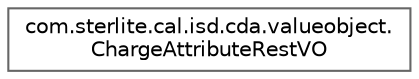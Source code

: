 digraph "Graphical Class Hierarchy"
{
 // LATEX_PDF_SIZE
  bgcolor="transparent";
  edge [fontname=Helvetica,fontsize=10,labelfontname=Helvetica,labelfontsize=10];
  node [fontname=Helvetica,fontsize=10,shape=box,height=0.2,width=0.4];
  rankdir="LR";
  Node0 [id="Node000000",label="com.sterlite.cal.isd.cda.valueobject.\lChargeAttributeRestVO",height=0.2,width=0.4,color="grey40", fillcolor="white", style="filled",URL="$classcom_1_1sterlite_1_1cal_1_1isd_1_1cda_1_1valueobject_1_1_charge_attribute_rest_v_o.html",tooltip=" "];
}
